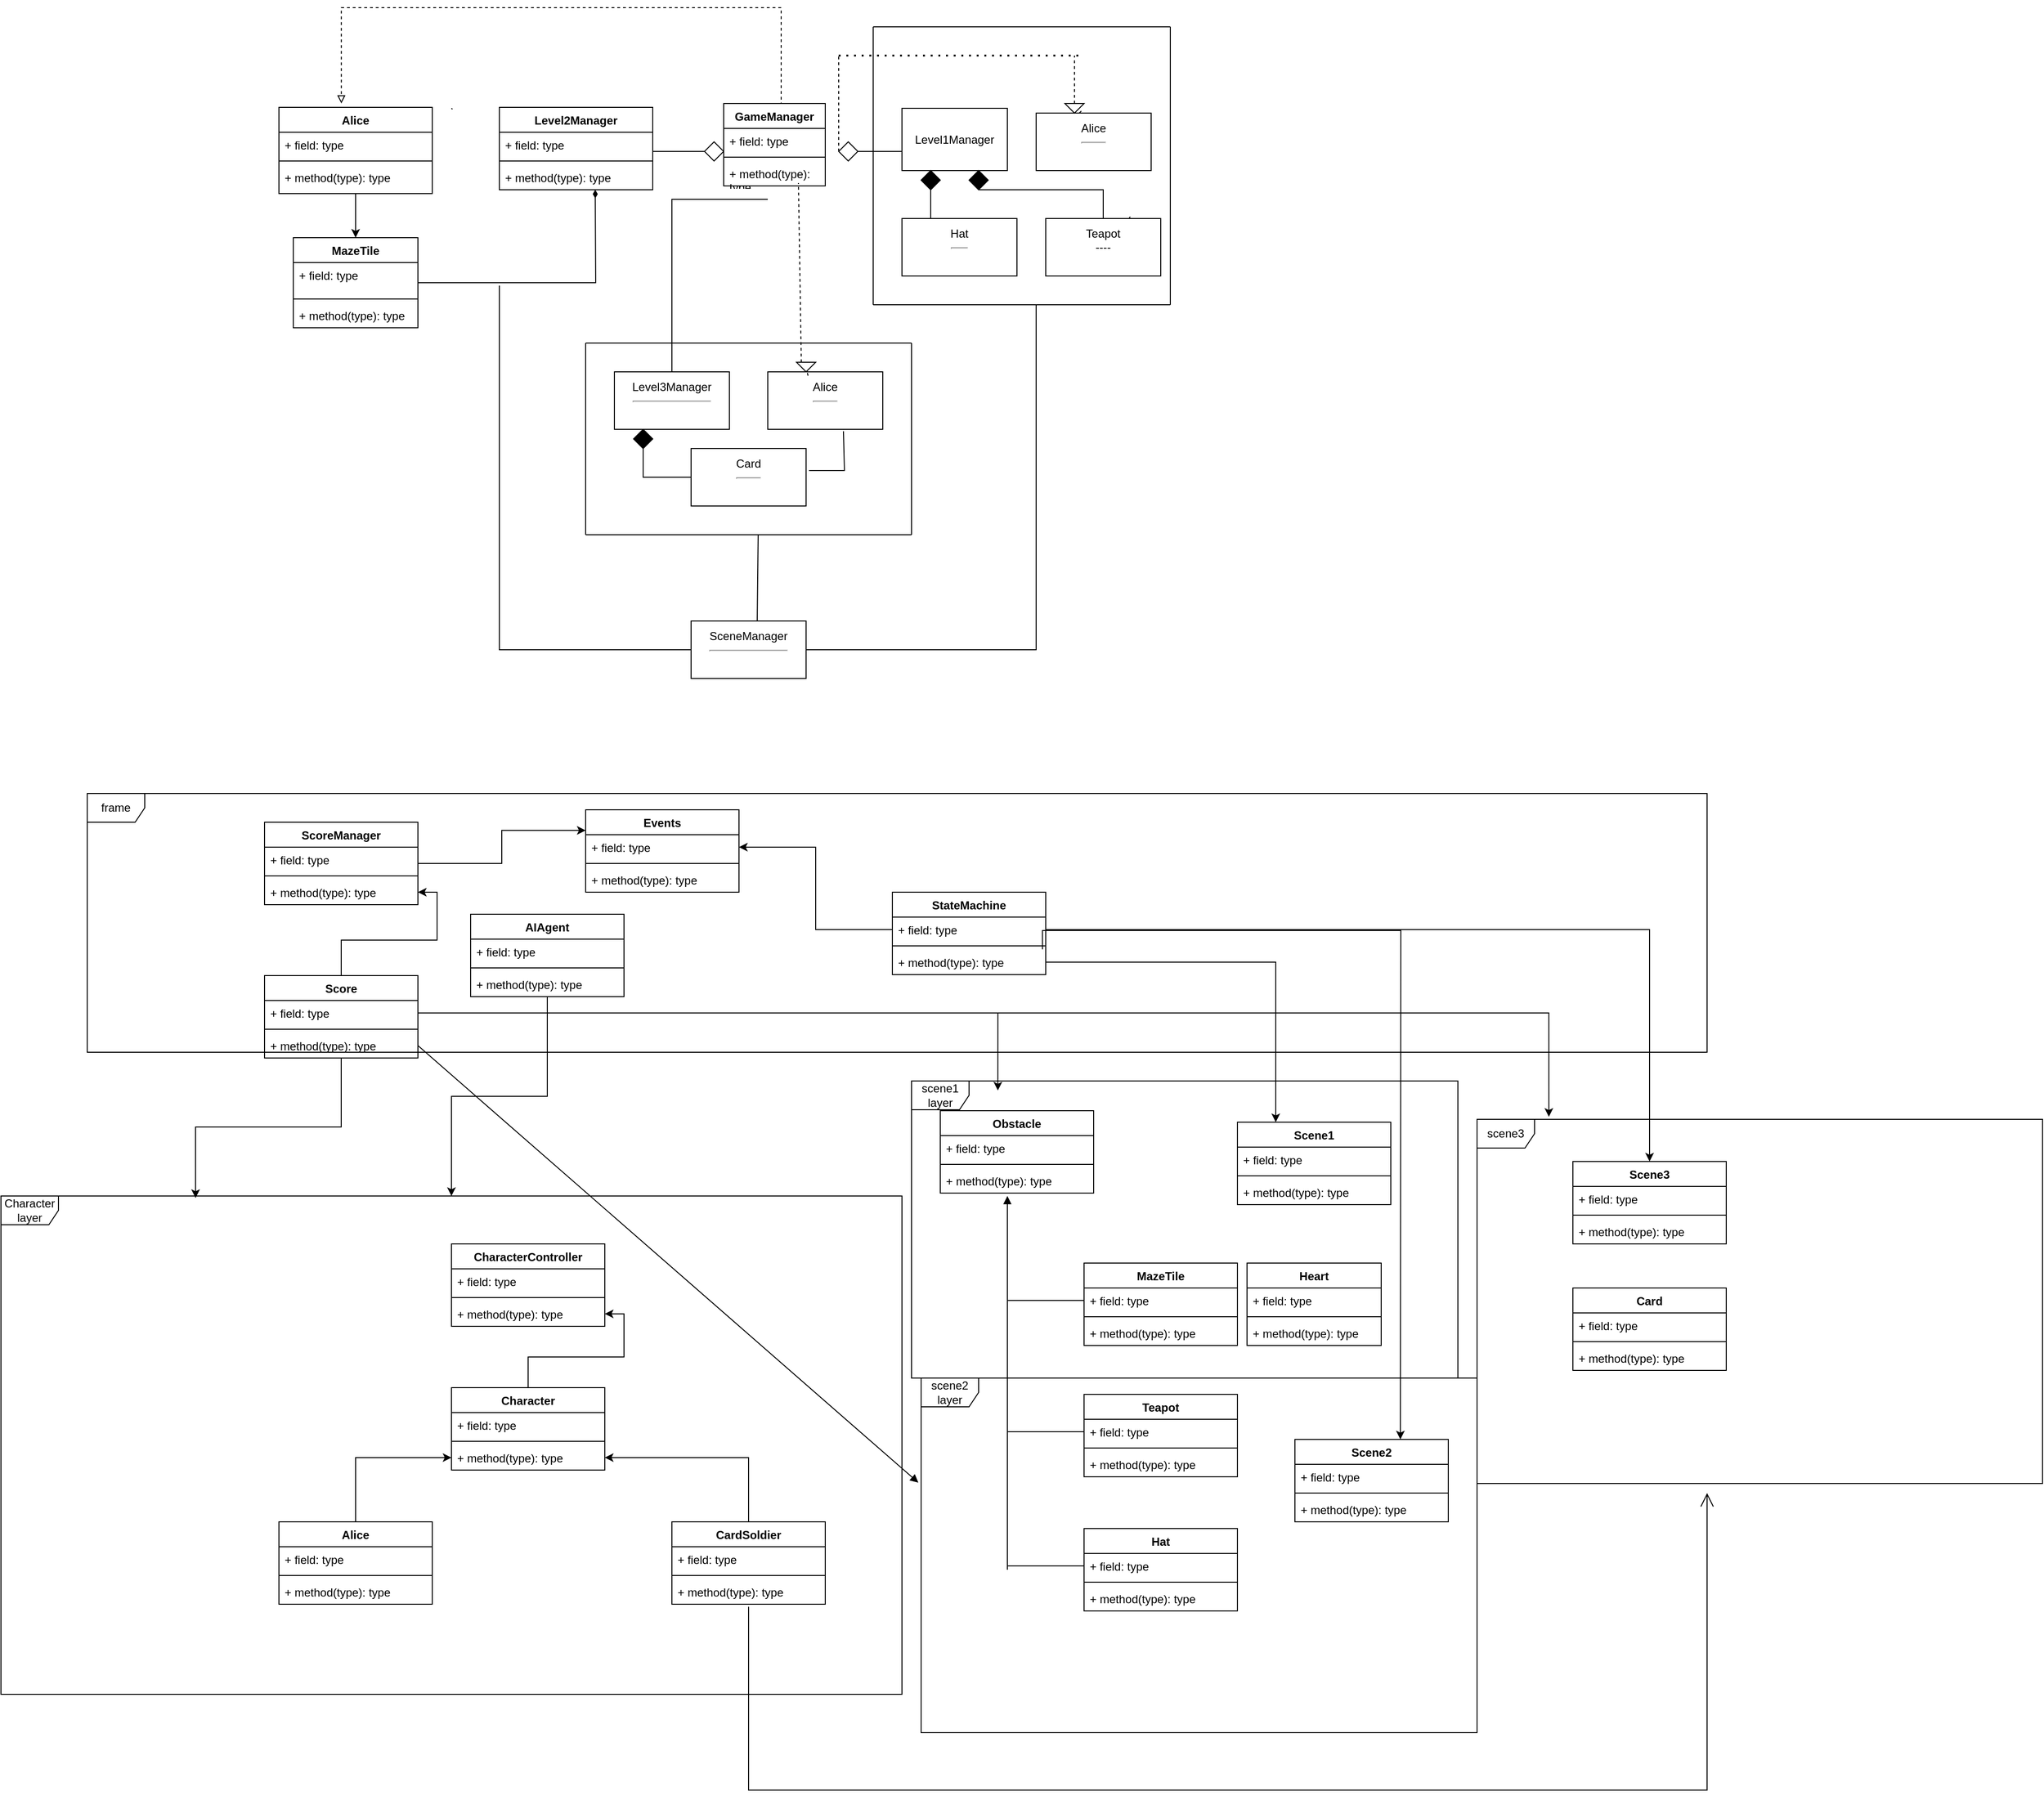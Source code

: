<mxfile version="26.0.5">
  <diagram name="Página-1" id="TUBt--l4nDgweSbHfdsF">
    <mxGraphModel dx="2370" dy="1415" grid="1" gridSize="10" guides="1" tooltips="1" connect="1" arrows="1" fold="1" page="1" pageScale="1" pageWidth="3300" pageHeight="4681" math="0" shadow="0">
      <root>
        <mxCell id="0" />
        <mxCell id="1" parent="0" />
        <mxCell id="MvHaPednAXIhkI3xi36g-7" value="&lt;div&gt;Level1Manager&lt;/div&gt;" style="rounded=0;whiteSpace=wrap;html=1;" parent="1" vertex="1">
          <mxGeometry x="1150" y="485" width="110" height="65" as="geometry" />
        </mxCell>
        <mxCell id="MvHaPednAXIhkI3xi36g-8" value="Alice&lt;div&gt;&lt;hr&gt;&lt;br&gt;&lt;/div&gt;" style="rounded=0;whiteSpace=wrap;html=1;" parent="1" vertex="1">
          <mxGeometry x="1290" y="490" width="120" height="60" as="geometry" />
        </mxCell>
        <mxCell id="MvHaPednAXIhkI3xi36g-9" value="Hat&lt;div&gt;&lt;hr&gt;&lt;br&gt;&lt;/div&gt;" style="rounded=0;whiteSpace=wrap;html=1;" parent="1" vertex="1">
          <mxGeometry x="1150" y="600" width="120" height="60" as="geometry" />
        </mxCell>
        <mxCell id="MvHaPednAXIhkI3xi36g-10" value="&lt;div&gt;Teapot&lt;/div&gt;&lt;div&gt;----&lt;/div&gt;&lt;div&gt;&lt;br&gt;&lt;/div&gt;" style="rounded=0;whiteSpace=wrap;html=1;" parent="1" vertex="1">
          <mxGeometry x="1300" y="600" width="120" height="60" as="geometry" />
        </mxCell>
        <mxCell id="MvHaPednAXIhkI3xi36g-11" value="Alice&lt;div&gt;&lt;hr&gt;&lt;br&gt;&lt;/div&gt;" style="rounded=0;whiteSpace=wrap;html=1;" parent="1" vertex="1">
          <mxGeometry x="1010" y="760" width="120" height="60" as="geometry" />
        </mxCell>
        <mxCell id="MvHaPednAXIhkI3xi36g-12" value="Level3Manager&lt;div&gt;&lt;hr&gt;&lt;br&gt;&lt;/div&gt;" style="rounded=0;whiteSpace=wrap;html=1;" parent="1" vertex="1">
          <mxGeometry x="850" y="760" width="120" height="60" as="geometry" />
        </mxCell>
        <mxCell id="MvHaPednAXIhkI3xi36g-13" value="Card&lt;div&gt;&lt;hr&gt;&lt;br&gt;&lt;/div&gt;" style="rounded=0;whiteSpace=wrap;html=1;" parent="1" vertex="1">
          <mxGeometry x="930" y="840" width="120" height="60" as="geometry" />
        </mxCell>
        <mxCell id="MvHaPednAXIhkI3xi36g-16" value="" style="endArrow=none;dashed=1;html=1;rounded=0;exitX=1;exitY=0.5;exitDx=0;exitDy=0;" parent="1" edge="1">
          <mxGeometry width="50" height="50" relative="1" as="geometry">
            <mxPoint x="1084" y="530" as="sourcePoint" />
            <mxPoint x="1084" y="430" as="targetPoint" />
          </mxGeometry>
        </mxCell>
        <mxCell id="MvHaPednAXIhkI3xi36g-18" value="" style="endArrow=none;dashed=1;html=1;dashPattern=1 3;strokeWidth=2;rounded=0;" parent="1" edge="1">
          <mxGeometry width="50" height="50" relative="1" as="geometry">
            <mxPoint x="1084" y="430" as="sourcePoint" />
            <mxPoint x="1340" y="430" as="targetPoint" />
            <Array as="points">
              <mxPoint x="1140" y="430" />
            </Array>
          </mxGeometry>
        </mxCell>
        <mxCell id="MvHaPednAXIhkI3xi36g-23" value="" style="endArrow=none;dashed=1;html=1;rounded=0;" parent="1" edge="1">
          <mxGeometry width="50" height="50" relative="1" as="geometry">
            <mxPoint x="1335" y="490" as="sourcePoint" />
            <mxPoint x="1337.5" y="487.5" as="targetPoint" />
          </mxGeometry>
        </mxCell>
        <mxCell id="MvHaPednAXIhkI3xi36g-26" value="" style="endArrow=none;dashed=1;html=1;rounded=0;exitX=0.342;exitY=-0.067;exitDx=0;exitDy=0;exitPerimeter=0;" parent="1" edge="1">
          <mxGeometry width="50" height="50" relative="1" as="geometry">
            <mxPoint x="681.04" y="485.98" as="sourcePoint" />
            <mxPoint x="680" y="485" as="targetPoint" />
          </mxGeometry>
        </mxCell>
        <mxCell id="MvHaPednAXIhkI3xi36g-28" value="" style="endArrow=none;dashed=1;html=1;rounded=0;" parent="1" edge="1">
          <mxGeometry width="50" height="50" relative="1" as="geometry">
            <mxPoint x="1330" y="480" as="sourcePoint" />
            <mxPoint x="1330" y="430" as="targetPoint" />
          </mxGeometry>
        </mxCell>
        <mxCell id="MvHaPednAXIhkI3xi36g-29" value="" style="triangle;whiteSpace=wrap;html=1;direction=south;" parent="1" vertex="1">
          <mxGeometry x="1320" y="480" width="20" height="10" as="geometry" />
        </mxCell>
        <mxCell id="MvHaPednAXIhkI3xi36g-30" value="" style="endArrow=none;dashed=1;html=1;rounded=0;exitX=0;exitY=0.75;exitDx=0;exitDy=0;entryX=0.65;entryY=1.05;entryDx=0;entryDy=0;entryPerimeter=0;" parent="1" source="MvHaPednAXIhkI3xi36g-32" edge="1">
          <mxGeometry width="50" height="50" relative="1" as="geometry">
            <mxPoint x="1054.33" y="750" as="sourcePoint" />
            <mxPoint x="1042" y="563" as="targetPoint" />
          </mxGeometry>
        </mxCell>
        <mxCell id="MvHaPednAXIhkI3xi36g-33" value="" style="endArrow=none;dashed=1;html=1;rounded=0;exitX=0.35;exitY=0.067;exitDx=0;exitDy=0;exitPerimeter=0;" parent="1" source="MvHaPednAXIhkI3xi36g-11" target="MvHaPednAXIhkI3xi36g-32" edge="1">
          <mxGeometry width="50" height="50" relative="1" as="geometry">
            <mxPoint x="1052" y="764" as="sourcePoint" />
            <mxPoint x="1050" y="570" as="targetPoint" />
          </mxGeometry>
        </mxCell>
        <mxCell id="MvHaPednAXIhkI3xi36g-32" value="" style="triangle;whiteSpace=wrap;html=1;direction=south;" parent="1" vertex="1">
          <mxGeometry x="1040" y="750" width="20" height="10" as="geometry" />
        </mxCell>
        <mxCell id="MvHaPednAXIhkI3xi36g-34" value="" style="rhombus;whiteSpace=wrap;html=1;" parent="1" vertex="1">
          <mxGeometry x="944" y="520" width="20" height="20" as="geometry" />
        </mxCell>
        <mxCell id="MvHaPednAXIhkI3xi36g-38" value="" style="rhombus;whiteSpace=wrap;html=1;" parent="1" vertex="1">
          <mxGeometry x="1084" y="520" width="20" height="20" as="geometry" />
        </mxCell>
        <mxCell id="MvHaPednAXIhkI3xi36g-40" value="" style="endArrow=none;html=1;rounded=0;" parent="1" edge="1">
          <mxGeometry width="50" height="50" relative="1" as="geometry">
            <mxPoint x="890" y="530" as="sourcePoint" />
            <mxPoint x="944" y="530" as="targetPoint" />
          </mxGeometry>
        </mxCell>
        <mxCell id="MvHaPednAXIhkI3xi36g-41" value="" style="endArrow=none;html=1;rounded=0;exitX=1;exitY=0.5;exitDx=0;exitDy=0;" parent="1" source="MvHaPednAXIhkI3xi36g-38" edge="1">
          <mxGeometry width="50" height="50" relative="1" as="geometry">
            <mxPoint x="1110" y="530" as="sourcePoint" />
            <mxPoint x="1150" y="530" as="targetPoint" />
          </mxGeometry>
        </mxCell>
        <mxCell id="MvHaPednAXIhkI3xi36g-43" value="" style="endArrow=none;html=1;rounded=0;entryX=0.5;entryY=1;entryDx=0;entryDy=0;exitX=0.5;exitY=0;exitDx=0;exitDy=0;" parent="1" source="MvHaPednAXIhkI3xi36g-12" edge="1">
          <mxGeometry width="50" height="50" relative="1" as="geometry">
            <mxPoint x="970" y="730" as="sourcePoint" />
            <mxPoint x="1010" y="580" as="targetPoint" />
            <Array as="points">
              <mxPoint x="910" y="580" />
            </Array>
          </mxGeometry>
        </mxCell>
        <mxCell id="MvHaPednAXIhkI3xi36g-54" value="" style="endArrow=none;html=1;rounded=0;" parent="1" edge="1">
          <mxGeometry width="50" height="50" relative="1" as="geometry">
            <mxPoint x="820" y="730" as="sourcePoint" />
            <mxPoint x="1160" y="730" as="targetPoint" />
            <Array as="points">
              <mxPoint x="950" y="730" />
            </Array>
          </mxGeometry>
        </mxCell>
        <mxCell id="MvHaPednAXIhkI3xi36g-55" value="" style="endArrow=none;html=1;rounded=0;" parent="1" edge="1">
          <mxGeometry width="50" height="50" relative="1" as="geometry">
            <mxPoint x="820" y="930" as="sourcePoint" />
            <mxPoint x="1160" y="930" as="targetPoint" />
            <Array as="points">
              <mxPoint x="950" y="930" />
            </Array>
          </mxGeometry>
        </mxCell>
        <mxCell id="MvHaPednAXIhkI3xi36g-56" value="" style="endArrow=none;html=1;rounded=0;" parent="1" edge="1">
          <mxGeometry width="50" height="50" relative="1" as="geometry">
            <mxPoint x="820" y="930" as="sourcePoint" />
            <mxPoint x="820" y="730" as="targetPoint" />
          </mxGeometry>
        </mxCell>
        <mxCell id="MvHaPednAXIhkI3xi36g-57" value="" style="endArrow=none;html=1;rounded=0;" parent="1" edge="1">
          <mxGeometry width="50" height="50" relative="1" as="geometry">
            <mxPoint x="1160" y="930" as="sourcePoint" />
            <mxPoint x="1160" y="730" as="targetPoint" />
          </mxGeometry>
        </mxCell>
        <mxCell id="MvHaPednAXIhkI3xi36g-58" value="" style="endArrow=none;html=1;rounded=0;" parent="1" edge="1">
          <mxGeometry width="50" height="50" relative="1" as="geometry">
            <mxPoint x="1120" y="690" as="sourcePoint" />
            <mxPoint x="1120" y="400" as="targetPoint" />
          </mxGeometry>
        </mxCell>
        <mxCell id="MvHaPednAXIhkI3xi36g-59" value="" style="endArrow=none;html=1;rounded=0;" parent="1" edge="1">
          <mxGeometry width="50" height="50" relative="1" as="geometry">
            <mxPoint x="1430" y="690" as="sourcePoint" />
            <mxPoint x="1430" y="400" as="targetPoint" />
          </mxGeometry>
        </mxCell>
        <mxCell id="MvHaPednAXIhkI3xi36g-60" value="" style="endArrow=none;html=1;rounded=0;" parent="1" edge="1">
          <mxGeometry width="50" height="50" relative="1" as="geometry">
            <mxPoint x="1430" y="400" as="sourcePoint" />
            <mxPoint x="1120" y="400" as="targetPoint" />
          </mxGeometry>
        </mxCell>
        <mxCell id="MvHaPednAXIhkI3xi36g-61" value="" style="endArrow=none;html=1;rounded=0;" parent="1" edge="1">
          <mxGeometry width="50" height="50" relative="1" as="geometry">
            <mxPoint x="1430" y="690" as="sourcePoint" />
            <mxPoint x="1120" y="690" as="targetPoint" />
          </mxGeometry>
        </mxCell>
        <mxCell id="MvHaPednAXIhkI3xi36g-62" value="SceneManager&lt;div&gt;&lt;hr&gt;&lt;br&gt;&lt;/div&gt;" style="rounded=0;whiteSpace=wrap;html=1;" parent="1" vertex="1">
          <mxGeometry x="930" y="1020" width="120" height="60" as="geometry" />
        </mxCell>
        <mxCell id="MvHaPednAXIhkI3xi36g-63" value="" style="endArrow=none;html=1;rounded=0;exitX=0.575;exitY=0;exitDx=0;exitDy=0;exitPerimeter=0;" parent="1" source="MvHaPednAXIhkI3xi36g-62" edge="1">
          <mxGeometry width="50" height="50" relative="1" as="geometry">
            <mxPoint x="980" y="980" as="sourcePoint" />
            <mxPoint x="1000" y="930" as="targetPoint" />
          </mxGeometry>
        </mxCell>
        <mxCell id="MvHaPednAXIhkI3xi36g-64" value="" style="endArrow=none;html=1;rounded=0;exitX=0;exitY=0.5;exitDx=0;exitDy=0;" parent="1" source="MvHaPednAXIhkI3xi36g-62" edge="1">
          <mxGeometry width="50" height="50" relative="1" as="geometry">
            <mxPoint x="980" y="980" as="sourcePoint" />
            <mxPoint x="730" y="670" as="targetPoint" />
            <Array as="points">
              <mxPoint x="730" y="1050" />
            </Array>
          </mxGeometry>
        </mxCell>
        <mxCell id="MvHaPednAXIhkI3xi36g-65" value="" style="endArrow=none;html=1;rounded=0;exitX=1;exitY=0.5;exitDx=0;exitDy=0;" parent="1" source="MvHaPednAXIhkI3xi36g-62" edge="1">
          <mxGeometry width="50" height="50" relative="1" as="geometry">
            <mxPoint x="990" y="950" as="sourcePoint" />
            <mxPoint x="1290" y="690" as="targetPoint" />
            <Array as="points">
              <mxPoint x="1290" y="1050" />
            </Array>
          </mxGeometry>
        </mxCell>
        <mxCell id="MvHaPednAXIhkI3xi36g-66" value="" style="rhombus;whiteSpace=wrap;html=1;fillColor=#000000;" parent="1" vertex="1">
          <mxGeometry x="1170" y="550" width="20" height="20" as="geometry" />
        </mxCell>
        <mxCell id="MvHaPednAXIhkI3xi36g-67" value="" style="rhombus;whiteSpace=wrap;html=1;fillColor=#000000;" parent="1" vertex="1">
          <mxGeometry x="1220" y="550" width="20" height="20" as="geometry" />
        </mxCell>
        <mxCell id="MvHaPednAXIhkI3xi36g-68" value="" style="endArrow=none;html=1;rounded=0;entryX=0.5;entryY=1;entryDx=0;entryDy=0;exitX=0.25;exitY=0;exitDx=0;exitDy=0;" parent="1" source="MvHaPednAXIhkI3xi36g-9" target="MvHaPednAXIhkI3xi36g-66" edge="1">
          <mxGeometry width="50" height="50" relative="1" as="geometry">
            <mxPoint x="1180" y="590" as="sourcePoint" />
            <mxPoint x="1030" y="590" as="targetPoint" />
          </mxGeometry>
        </mxCell>
        <mxCell id="MvHaPednAXIhkI3xi36g-69" value="" style="endArrow=none;html=1;rounded=0;entryX=0.5;entryY=1;entryDx=0;entryDy=0;exitX=0.5;exitY=0;exitDx=0;exitDy=0;" parent="1" source="MvHaPednAXIhkI3xi36g-10" target="MvHaPednAXIhkI3xi36g-67" edge="1">
          <mxGeometry width="50" height="50" relative="1" as="geometry">
            <mxPoint x="980" y="770" as="sourcePoint" />
            <mxPoint x="1030" y="720" as="targetPoint" />
            <Array as="points">
              <mxPoint x="1360" y="570" />
            </Array>
          </mxGeometry>
        </mxCell>
        <mxCell id="MvHaPednAXIhkI3xi36g-72" value="" style="endArrow=none;html=1;rounded=0;" parent="1" edge="1">
          <mxGeometry width="50" height="50" relative="1" as="geometry">
            <mxPoint x="1387" y="600" as="sourcePoint" />
            <mxPoint x="1388.125" y="598.125" as="targetPoint" />
          </mxGeometry>
        </mxCell>
        <mxCell id="MvHaPednAXIhkI3xi36g-75" value="" style="rhombus;whiteSpace=wrap;html=1;fillColor=#000000;" parent="1" vertex="1">
          <mxGeometry x="870" y="820" width="20" height="20" as="geometry" />
        </mxCell>
        <mxCell id="MvHaPednAXIhkI3xi36g-76" value="" style="endArrow=none;html=1;rounded=0;exitX=0.5;exitY=1;exitDx=0;exitDy=0;entryX=0;entryY=0.5;entryDx=0;entryDy=0;" parent="1" source="MvHaPednAXIhkI3xi36g-75" target="MvHaPednAXIhkI3xi36g-13" edge="1">
          <mxGeometry width="50" height="50" relative="1" as="geometry">
            <mxPoint x="980" y="810" as="sourcePoint" />
            <mxPoint x="1030" y="760" as="targetPoint" />
            <Array as="points">
              <mxPoint x="880" y="870" />
            </Array>
          </mxGeometry>
        </mxCell>
        <mxCell id="MvHaPednAXIhkI3xi36g-77" value="" style="endArrow=none;html=1;rounded=0;entryX=0.658;entryY=1.033;entryDx=0;entryDy=0;entryPerimeter=0;exitX=1.025;exitY=0.383;exitDx=0;exitDy=0;exitPerimeter=0;" parent="1" source="MvHaPednAXIhkI3xi36g-13" target="MvHaPednAXIhkI3xi36g-11" edge="1">
          <mxGeometry width="50" height="50" relative="1" as="geometry">
            <mxPoint x="1089" y="860" as="sourcePoint" />
            <mxPoint x="1030" y="760" as="targetPoint" />
            <Array as="points">
              <mxPoint x="1090" y="863" />
            </Array>
          </mxGeometry>
        </mxCell>
        <mxCell id="0B_BjKPZ02WRlIFMUpzC-10" style="edgeStyle=orthogonalEdgeStyle;rounded=0;orthogonalLoop=1;jettySize=auto;html=1;" parent="1" source="0B_BjKPZ02WRlIFMUpzC-1" target="0B_BjKPZ02WRlIFMUpzC-5" edge="1">
          <mxGeometry relative="1" as="geometry" />
        </mxCell>
        <mxCell id="0B_BjKPZ02WRlIFMUpzC-1" value="Alice" style="swimlane;fontStyle=1;align=center;verticalAlign=top;childLayout=stackLayout;horizontal=1;startSize=26;horizontalStack=0;resizeParent=1;resizeParentMax=0;resizeLast=0;collapsible=1;marginBottom=0;whiteSpace=wrap;html=1;" parent="1" vertex="1">
          <mxGeometry x="500" y="484" width="160" height="90" as="geometry" />
        </mxCell>
        <mxCell id="0B_BjKPZ02WRlIFMUpzC-2" value="+ field: type" style="text;strokeColor=none;fillColor=none;align=left;verticalAlign=top;spacingLeft=4;spacingRight=4;overflow=hidden;rotatable=0;points=[[0,0.5],[1,0.5]];portConstraint=eastwest;whiteSpace=wrap;html=1;" parent="0B_BjKPZ02WRlIFMUpzC-1" vertex="1">
          <mxGeometry y="26" width="160" height="26" as="geometry" />
        </mxCell>
        <mxCell id="0B_BjKPZ02WRlIFMUpzC-3" value="" style="line;strokeWidth=1;fillColor=none;align=left;verticalAlign=middle;spacingTop=-1;spacingLeft=3;spacingRight=3;rotatable=0;labelPosition=right;points=[];portConstraint=eastwest;strokeColor=inherit;" parent="0B_BjKPZ02WRlIFMUpzC-1" vertex="1">
          <mxGeometry y="52" width="160" height="8" as="geometry" />
        </mxCell>
        <mxCell id="0B_BjKPZ02WRlIFMUpzC-4" value="+ method(type): type" style="text;strokeColor=none;fillColor=none;align=left;verticalAlign=top;spacingLeft=4;spacingRight=4;overflow=hidden;rotatable=0;points=[[0,0.5],[1,0.5]];portConstraint=eastwest;whiteSpace=wrap;html=1;" parent="0B_BjKPZ02WRlIFMUpzC-1" vertex="1">
          <mxGeometry y="60" width="160" height="30" as="geometry" />
        </mxCell>
        <mxCell id="0B_BjKPZ02WRlIFMUpzC-23" style="edgeStyle=orthogonalEdgeStyle;rounded=0;orthogonalLoop=1;jettySize=auto;html=1;endArrow=diamondThin;endFill=1;" parent="1" source="0B_BjKPZ02WRlIFMUpzC-5" edge="1">
          <mxGeometry relative="1" as="geometry">
            <mxPoint x="830" y="570" as="targetPoint" />
          </mxGeometry>
        </mxCell>
        <mxCell id="0B_BjKPZ02WRlIFMUpzC-5" value="MazeTile" style="swimlane;fontStyle=1;align=center;verticalAlign=top;childLayout=stackLayout;horizontal=1;startSize=26;horizontalStack=0;resizeParent=1;resizeParentMax=0;resizeLast=0;collapsible=1;marginBottom=0;whiteSpace=wrap;html=1;" parent="1" vertex="1">
          <mxGeometry x="515" y="620" width="130" height="94" as="geometry" />
        </mxCell>
        <mxCell id="0B_BjKPZ02WRlIFMUpzC-6" value="+ field: type" style="text;strokeColor=none;fillColor=none;align=left;verticalAlign=top;spacingLeft=4;spacingRight=4;overflow=hidden;rotatable=0;points=[[0,0.5],[1,0.5]];portConstraint=eastwest;whiteSpace=wrap;html=1;" parent="0B_BjKPZ02WRlIFMUpzC-5" vertex="1">
          <mxGeometry y="26" width="130" height="34" as="geometry" />
        </mxCell>
        <mxCell id="0B_BjKPZ02WRlIFMUpzC-7" value="" style="line;strokeWidth=1;fillColor=none;align=left;verticalAlign=middle;spacingTop=-1;spacingLeft=3;spacingRight=3;rotatable=0;labelPosition=right;points=[];portConstraint=eastwest;strokeColor=inherit;" parent="0B_BjKPZ02WRlIFMUpzC-5" vertex="1">
          <mxGeometry y="60" width="130" height="8" as="geometry" />
        </mxCell>
        <mxCell id="0B_BjKPZ02WRlIFMUpzC-8" value="+ method(type): type" style="text;strokeColor=none;fillColor=none;align=left;verticalAlign=top;spacingLeft=4;spacingRight=4;overflow=hidden;rotatable=0;points=[[0,0.5],[1,0.5]];portConstraint=eastwest;whiteSpace=wrap;html=1;" parent="0B_BjKPZ02WRlIFMUpzC-5" vertex="1">
          <mxGeometry y="68" width="130" height="26" as="geometry" />
        </mxCell>
        <mxCell id="0B_BjKPZ02WRlIFMUpzC-15" value="Level2Manager" style="swimlane;fontStyle=1;align=center;verticalAlign=top;childLayout=stackLayout;horizontal=1;startSize=26;horizontalStack=0;resizeParent=1;resizeParentMax=0;resizeLast=0;collapsible=1;marginBottom=0;whiteSpace=wrap;html=1;" parent="1" vertex="1">
          <mxGeometry x="730" y="484" width="160" height="86" as="geometry" />
        </mxCell>
        <mxCell id="0B_BjKPZ02WRlIFMUpzC-16" value="+ field: type" style="text;strokeColor=none;fillColor=none;align=left;verticalAlign=top;spacingLeft=4;spacingRight=4;overflow=hidden;rotatable=0;points=[[0,0.5],[1,0.5]];portConstraint=eastwest;whiteSpace=wrap;html=1;" parent="0B_BjKPZ02WRlIFMUpzC-15" vertex="1">
          <mxGeometry y="26" width="160" height="26" as="geometry" />
        </mxCell>
        <mxCell id="0B_BjKPZ02WRlIFMUpzC-17" value="" style="line;strokeWidth=1;fillColor=none;align=left;verticalAlign=middle;spacingTop=-1;spacingLeft=3;spacingRight=3;rotatable=0;labelPosition=right;points=[];portConstraint=eastwest;strokeColor=inherit;" parent="0B_BjKPZ02WRlIFMUpzC-15" vertex="1">
          <mxGeometry y="52" width="160" height="8" as="geometry" />
        </mxCell>
        <mxCell id="0B_BjKPZ02WRlIFMUpzC-18" value="+ method(type): type" style="text;strokeColor=none;fillColor=none;align=left;verticalAlign=top;spacingLeft=4;spacingRight=4;overflow=hidden;rotatable=0;points=[[0,0.5],[1,0.5]];portConstraint=eastwest;whiteSpace=wrap;html=1;" parent="0B_BjKPZ02WRlIFMUpzC-15" vertex="1">
          <mxGeometry y="60" width="160" height="26" as="geometry" />
        </mxCell>
        <mxCell id="0B_BjKPZ02WRlIFMUpzC-21" style="edgeStyle=orthogonalEdgeStyle;rounded=0;orthogonalLoop=1;jettySize=auto;html=1;entryX=0.407;entryY=-0.045;entryDx=0;entryDy=0;entryPerimeter=0;dashed=1;endArrow=block;endFill=0;" parent="1" target="0B_BjKPZ02WRlIFMUpzC-1" edge="1">
          <mxGeometry relative="1" as="geometry">
            <mxPoint x="1024" y="500" as="sourcePoint" />
            <Array as="points">
              <mxPoint x="1024" y="380" />
              <mxPoint x="565" y="380" />
            </Array>
          </mxGeometry>
        </mxCell>
        <mxCell id="0B_BjKPZ02WRlIFMUpzC-24" value="GameManager" style="swimlane;fontStyle=1;align=center;verticalAlign=top;childLayout=stackLayout;horizontal=1;startSize=26;horizontalStack=0;resizeParent=1;resizeParentMax=0;resizeLast=0;collapsible=1;marginBottom=0;whiteSpace=wrap;html=1;" parent="1" vertex="1">
          <mxGeometry x="964" y="480" width="106" height="86" as="geometry" />
        </mxCell>
        <mxCell id="0B_BjKPZ02WRlIFMUpzC-25" value="+ field: type" style="text;strokeColor=none;fillColor=none;align=left;verticalAlign=top;spacingLeft=4;spacingRight=4;overflow=hidden;rotatable=0;points=[[0,0.5],[1,0.5]];portConstraint=eastwest;whiteSpace=wrap;html=1;" parent="0B_BjKPZ02WRlIFMUpzC-24" vertex="1">
          <mxGeometry y="26" width="106" height="26" as="geometry" />
        </mxCell>
        <mxCell id="0B_BjKPZ02WRlIFMUpzC-26" value="" style="line;strokeWidth=1;fillColor=none;align=left;verticalAlign=middle;spacingTop=-1;spacingLeft=3;spacingRight=3;rotatable=0;labelPosition=right;points=[];portConstraint=eastwest;strokeColor=inherit;" parent="0B_BjKPZ02WRlIFMUpzC-24" vertex="1">
          <mxGeometry y="52" width="106" height="8" as="geometry" />
        </mxCell>
        <mxCell id="0B_BjKPZ02WRlIFMUpzC-27" value="+ method(type): type" style="text;strokeColor=none;fillColor=none;align=left;verticalAlign=top;spacingLeft=4;spacingRight=4;overflow=hidden;rotatable=0;points=[[0,0.5],[1,0.5]];portConstraint=eastwest;whiteSpace=wrap;html=1;" parent="0B_BjKPZ02WRlIFMUpzC-24" vertex="1">
          <mxGeometry y="60" width="106" height="26" as="geometry" />
        </mxCell>
        <mxCell id="0B_BjKPZ02WRlIFMUpzC-28" value="Character layer" style="shape=umlFrame;whiteSpace=wrap;html=1;pointerEvents=0;" parent="1" vertex="1">
          <mxGeometry x="210" y="1620" width="940" height="520" as="geometry" />
        </mxCell>
        <mxCell id="0B_BjKPZ02WRlIFMUpzC-29" value="CharacterController" style="swimlane;fontStyle=1;align=center;verticalAlign=top;childLayout=stackLayout;horizontal=1;startSize=26;horizontalStack=0;resizeParent=1;resizeParentMax=0;resizeLast=0;collapsible=1;marginBottom=0;whiteSpace=wrap;html=1;" parent="1" vertex="1">
          <mxGeometry x="680" y="1670" width="160" height="86" as="geometry" />
        </mxCell>
        <mxCell id="0B_BjKPZ02WRlIFMUpzC-30" value="+ field: type" style="text;strokeColor=none;fillColor=none;align=left;verticalAlign=top;spacingLeft=4;spacingRight=4;overflow=hidden;rotatable=0;points=[[0,0.5],[1,0.5]];portConstraint=eastwest;whiteSpace=wrap;html=1;" parent="0B_BjKPZ02WRlIFMUpzC-29" vertex="1">
          <mxGeometry y="26" width="160" height="26" as="geometry" />
        </mxCell>
        <mxCell id="0B_BjKPZ02WRlIFMUpzC-31" value="" style="line;strokeWidth=1;fillColor=none;align=left;verticalAlign=middle;spacingTop=-1;spacingLeft=3;spacingRight=3;rotatable=0;labelPosition=right;points=[];portConstraint=eastwest;strokeColor=inherit;" parent="0B_BjKPZ02WRlIFMUpzC-29" vertex="1">
          <mxGeometry y="52" width="160" height="8" as="geometry" />
        </mxCell>
        <mxCell id="0B_BjKPZ02WRlIFMUpzC-32" value="+ method(type): type" style="text;strokeColor=none;fillColor=none;align=left;verticalAlign=top;spacingLeft=4;spacingRight=4;overflow=hidden;rotatable=0;points=[[0,0.5],[1,0.5]];portConstraint=eastwest;whiteSpace=wrap;html=1;" parent="0B_BjKPZ02WRlIFMUpzC-29" vertex="1">
          <mxGeometry y="60" width="160" height="26" as="geometry" />
        </mxCell>
        <mxCell id="0B_BjKPZ02WRlIFMUpzC-39" style="edgeStyle=orthogonalEdgeStyle;rounded=0;orthogonalLoop=1;jettySize=auto;html=1;" parent="1" source="0B_BjKPZ02WRlIFMUpzC-33" target="0B_BjKPZ02WRlIFMUpzC-32" edge="1">
          <mxGeometry relative="1" as="geometry" />
        </mxCell>
        <mxCell id="0B_BjKPZ02WRlIFMUpzC-33" value="Character" style="swimlane;fontStyle=1;align=center;verticalAlign=top;childLayout=stackLayout;horizontal=1;startSize=26;horizontalStack=0;resizeParent=1;resizeParentMax=0;resizeLast=0;collapsible=1;marginBottom=0;whiteSpace=wrap;html=1;" parent="1" vertex="1">
          <mxGeometry x="680" y="1820" width="160" height="86" as="geometry" />
        </mxCell>
        <mxCell id="0B_BjKPZ02WRlIFMUpzC-34" value="+ field: type" style="text;strokeColor=none;fillColor=none;align=left;verticalAlign=top;spacingLeft=4;spacingRight=4;overflow=hidden;rotatable=0;points=[[0,0.5],[1,0.5]];portConstraint=eastwest;whiteSpace=wrap;html=1;" parent="0B_BjKPZ02WRlIFMUpzC-33" vertex="1">
          <mxGeometry y="26" width="160" height="26" as="geometry" />
        </mxCell>
        <mxCell id="0B_BjKPZ02WRlIFMUpzC-35" value="" style="line;strokeWidth=1;fillColor=none;align=left;verticalAlign=middle;spacingTop=-1;spacingLeft=3;spacingRight=3;rotatable=0;labelPosition=right;points=[];portConstraint=eastwest;strokeColor=inherit;" parent="0B_BjKPZ02WRlIFMUpzC-33" vertex="1">
          <mxGeometry y="52" width="160" height="8" as="geometry" />
        </mxCell>
        <mxCell id="0B_BjKPZ02WRlIFMUpzC-36" value="+ method(type): type" style="text;strokeColor=none;fillColor=none;align=left;verticalAlign=top;spacingLeft=4;spacingRight=4;overflow=hidden;rotatable=0;points=[[0,0.5],[1,0.5]];portConstraint=eastwest;whiteSpace=wrap;html=1;" parent="0B_BjKPZ02WRlIFMUpzC-33" vertex="1">
          <mxGeometry y="60" width="160" height="26" as="geometry" />
        </mxCell>
        <mxCell id="0B_BjKPZ02WRlIFMUpzC-48" style="edgeStyle=orthogonalEdgeStyle;rounded=0;orthogonalLoop=1;jettySize=auto;html=1;" parent="1" source="0B_BjKPZ02WRlIFMUpzC-40" target="0B_BjKPZ02WRlIFMUpzC-36" edge="1">
          <mxGeometry relative="1" as="geometry" />
        </mxCell>
        <mxCell id="0B_BjKPZ02WRlIFMUpzC-40" value="Alice" style="swimlane;fontStyle=1;align=center;verticalAlign=top;childLayout=stackLayout;horizontal=1;startSize=26;horizontalStack=0;resizeParent=1;resizeParentMax=0;resizeLast=0;collapsible=1;marginBottom=0;whiteSpace=wrap;html=1;" parent="1" vertex="1">
          <mxGeometry x="500" y="1960" width="160" height="86" as="geometry" />
        </mxCell>
        <mxCell id="0B_BjKPZ02WRlIFMUpzC-41" value="+ field: type" style="text;strokeColor=none;fillColor=none;align=left;verticalAlign=top;spacingLeft=4;spacingRight=4;overflow=hidden;rotatable=0;points=[[0,0.5],[1,0.5]];portConstraint=eastwest;whiteSpace=wrap;html=1;" parent="0B_BjKPZ02WRlIFMUpzC-40" vertex="1">
          <mxGeometry y="26" width="160" height="26" as="geometry" />
        </mxCell>
        <mxCell id="0B_BjKPZ02WRlIFMUpzC-42" value="" style="line;strokeWidth=1;fillColor=none;align=left;verticalAlign=middle;spacingTop=-1;spacingLeft=3;spacingRight=3;rotatable=0;labelPosition=right;points=[];portConstraint=eastwest;strokeColor=inherit;" parent="0B_BjKPZ02WRlIFMUpzC-40" vertex="1">
          <mxGeometry y="52" width="160" height="8" as="geometry" />
        </mxCell>
        <mxCell id="0B_BjKPZ02WRlIFMUpzC-43" value="+ method(type): type" style="text;strokeColor=none;fillColor=none;align=left;verticalAlign=top;spacingLeft=4;spacingRight=4;overflow=hidden;rotatable=0;points=[[0,0.5],[1,0.5]];portConstraint=eastwest;whiteSpace=wrap;html=1;" parent="0B_BjKPZ02WRlIFMUpzC-40" vertex="1">
          <mxGeometry y="60" width="160" height="26" as="geometry" />
        </mxCell>
        <mxCell id="0B_BjKPZ02WRlIFMUpzC-49" style="edgeStyle=orthogonalEdgeStyle;rounded=0;orthogonalLoop=1;jettySize=auto;html=1;entryX=1;entryY=0.5;entryDx=0;entryDy=0;" parent="1" source="0B_BjKPZ02WRlIFMUpzC-44" target="0B_BjKPZ02WRlIFMUpzC-36" edge="1">
          <mxGeometry relative="1" as="geometry" />
        </mxCell>
        <mxCell id="0B_BjKPZ02WRlIFMUpzC-44" value="CardSoldier" style="swimlane;fontStyle=1;align=center;verticalAlign=top;childLayout=stackLayout;horizontal=1;startSize=26;horizontalStack=0;resizeParent=1;resizeParentMax=0;resizeLast=0;collapsible=1;marginBottom=0;whiteSpace=wrap;html=1;" parent="1" vertex="1">
          <mxGeometry x="910" y="1960" width="160" height="86" as="geometry" />
        </mxCell>
        <mxCell id="0B_BjKPZ02WRlIFMUpzC-45" value="+ field: type" style="text;strokeColor=none;fillColor=none;align=left;verticalAlign=top;spacingLeft=4;spacingRight=4;overflow=hidden;rotatable=0;points=[[0,0.5],[1,0.5]];portConstraint=eastwest;whiteSpace=wrap;html=1;" parent="0B_BjKPZ02WRlIFMUpzC-44" vertex="1">
          <mxGeometry y="26" width="160" height="26" as="geometry" />
        </mxCell>
        <mxCell id="0B_BjKPZ02WRlIFMUpzC-46" value="" style="line;strokeWidth=1;fillColor=none;align=left;verticalAlign=middle;spacingTop=-1;spacingLeft=3;spacingRight=3;rotatable=0;labelPosition=right;points=[];portConstraint=eastwest;strokeColor=inherit;" parent="0B_BjKPZ02WRlIFMUpzC-44" vertex="1">
          <mxGeometry y="52" width="160" height="8" as="geometry" />
        </mxCell>
        <mxCell id="0B_BjKPZ02WRlIFMUpzC-47" value="+ method(type): type" style="text;strokeColor=none;fillColor=none;align=left;verticalAlign=top;spacingLeft=4;spacingRight=4;overflow=hidden;rotatable=0;points=[[0,0.5],[1,0.5]];portConstraint=eastwest;whiteSpace=wrap;html=1;" parent="0B_BjKPZ02WRlIFMUpzC-44" vertex="1">
          <mxGeometry y="60" width="160" height="26" as="geometry" />
        </mxCell>
        <mxCell id="0B_BjKPZ02WRlIFMUpzC-61" style="edgeStyle=orthogonalEdgeStyle;rounded=0;orthogonalLoop=1;jettySize=auto;html=1;" parent="1" source="0B_BjKPZ02WRlIFMUpzC-57" target="0B_BjKPZ02WRlIFMUpzC-28" edge="1">
          <mxGeometry relative="1" as="geometry" />
        </mxCell>
        <mxCell id="0B_BjKPZ02WRlIFMUpzC-57" value="AIAgent" style="swimlane;fontStyle=1;align=center;verticalAlign=top;childLayout=stackLayout;horizontal=1;startSize=26;horizontalStack=0;resizeParent=1;resizeParentMax=0;resizeLast=0;collapsible=1;marginBottom=0;whiteSpace=wrap;html=1;" parent="1" vertex="1">
          <mxGeometry x="700" y="1326" width="160" height="86" as="geometry" />
        </mxCell>
        <mxCell id="0B_BjKPZ02WRlIFMUpzC-58" value="+ field: type" style="text;strokeColor=none;fillColor=none;align=left;verticalAlign=top;spacingLeft=4;spacingRight=4;overflow=hidden;rotatable=0;points=[[0,0.5],[1,0.5]];portConstraint=eastwest;whiteSpace=wrap;html=1;" parent="0B_BjKPZ02WRlIFMUpzC-57" vertex="1">
          <mxGeometry y="26" width="160" height="26" as="geometry" />
        </mxCell>
        <mxCell id="0B_BjKPZ02WRlIFMUpzC-59" value="" style="line;strokeWidth=1;fillColor=none;align=left;verticalAlign=middle;spacingTop=-1;spacingLeft=3;spacingRight=3;rotatable=0;labelPosition=right;points=[];portConstraint=eastwest;strokeColor=inherit;" parent="0B_BjKPZ02WRlIFMUpzC-57" vertex="1">
          <mxGeometry y="52" width="160" height="8" as="geometry" />
        </mxCell>
        <mxCell id="0B_BjKPZ02WRlIFMUpzC-60" value="+ method(type): type" style="text;strokeColor=none;fillColor=none;align=left;verticalAlign=top;spacingLeft=4;spacingRight=4;overflow=hidden;rotatable=0;points=[[0,0.5],[1,0.5]];portConstraint=eastwest;whiteSpace=wrap;html=1;" parent="0B_BjKPZ02WRlIFMUpzC-57" vertex="1">
          <mxGeometry y="60" width="160" height="26" as="geometry" />
        </mxCell>
        <mxCell id="0B_BjKPZ02WRlIFMUpzC-62" value="Events" style="swimlane;fontStyle=1;align=center;verticalAlign=top;childLayout=stackLayout;horizontal=1;startSize=26;horizontalStack=0;resizeParent=1;resizeParentMax=0;resizeLast=0;collapsible=1;marginBottom=0;whiteSpace=wrap;html=1;" parent="1" vertex="1">
          <mxGeometry x="820" y="1217" width="160" height="86" as="geometry" />
        </mxCell>
        <mxCell id="0B_BjKPZ02WRlIFMUpzC-63" value="+ field: type" style="text;strokeColor=none;fillColor=none;align=left;verticalAlign=top;spacingLeft=4;spacingRight=4;overflow=hidden;rotatable=0;points=[[0,0.5],[1,0.5]];portConstraint=eastwest;whiteSpace=wrap;html=1;" parent="0B_BjKPZ02WRlIFMUpzC-62" vertex="1">
          <mxGeometry y="26" width="160" height="26" as="geometry" />
        </mxCell>
        <mxCell id="0B_BjKPZ02WRlIFMUpzC-64" value="" style="line;strokeWidth=1;fillColor=none;align=left;verticalAlign=middle;spacingTop=-1;spacingLeft=3;spacingRight=3;rotatable=0;labelPosition=right;points=[];portConstraint=eastwest;strokeColor=inherit;" parent="0B_BjKPZ02WRlIFMUpzC-62" vertex="1">
          <mxGeometry y="52" width="160" height="8" as="geometry" />
        </mxCell>
        <mxCell id="0B_BjKPZ02WRlIFMUpzC-65" value="+ method(type): type" style="text;strokeColor=none;fillColor=none;align=left;verticalAlign=top;spacingLeft=4;spacingRight=4;overflow=hidden;rotatable=0;points=[[0,0.5],[1,0.5]];portConstraint=eastwest;whiteSpace=wrap;html=1;" parent="0B_BjKPZ02WRlIFMUpzC-62" vertex="1">
          <mxGeometry y="60" width="160" height="26" as="geometry" />
        </mxCell>
        <mxCell id="0B_BjKPZ02WRlIFMUpzC-70" value="MazeTile" style="swimlane;fontStyle=1;align=center;verticalAlign=top;childLayout=stackLayout;horizontal=1;startSize=26;horizontalStack=0;resizeParent=1;resizeParentMax=0;resizeLast=0;collapsible=1;marginBottom=0;whiteSpace=wrap;html=1;" parent="1" vertex="1">
          <mxGeometry x="1340" y="1690" width="160" height="86" as="geometry" />
        </mxCell>
        <mxCell id="0B_BjKPZ02WRlIFMUpzC-83" style="edgeStyle=orthogonalEdgeStyle;rounded=0;orthogonalLoop=1;jettySize=auto;html=1;endArrow=none;endFill=0;" parent="0B_BjKPZ02WRlIFMUpzC-70" source="0B_BjKPZ02WRlIFMUpzC-71" edge="1">
          <mxGeometry relative="1" as="geometry">
            <mxPoint x="-80" y="39" as="targetPoint" />
          </mxGeometry>
        </mxCell>
        <mxCell id="0B_BjKPZ02WRlIFMUpzC-71" value="+ field: type" style="text;strokeColor=none;fillColor=none;align=left;verticalAlign=top;spacingLeft=4;spacingRight=4;overflow=hidden;rotatable=0;points=[[0,0.5],[1,0.5]];portConstraint=eastwest;whiteSpace=wrap;html=1;" parent="0B_BjKPZ02WRlIFMUpzC-70" vertex="1">
          <mxGeometry y="26" width="160" height="26" as="geometry" />
        </mxCell>
        <mxCell id="0B_BjKPZ02WRlIFMUpzC-72" value="" style="line;strokeWidth=1;fillColor=none;align=left;verticalAlign=middle;spacingTop=-1;spacingLeft=3;spacingRight=3;rotatable=0;labelPosition=right;points=[];portConstraint=eastwest;strokeColor=inherit;" parent="0B_BjKPZ02WRlIFMUpzC-70" vertex="1">
          <mxGeometry y="52" width="160" height="8" as="geometry" />
        </mxCell>
        <mxCell id="0B_BjKPZ02WRlIFMUpzC-73" value="+ method(type): type" style="text;strokeColor=none;fillColor=none;align=left;verticalAlign=top;spacingLeft=4;spacingRight=4;overflow=hidden;rotatable=0;points=[[0,0.5],[1,0.5]];portConstraint=eastwest;whiteSpace=wrap;html=1;" parent="0B_BjKPZ02WRlIFMUpzC-70" vertex="1">
          <mxGeometry y="60" width="160" height="26" as="geometry" />
        </mxCell>
        <mxCell id="0B_BjKPZ02WRlIFMUpzC-74" value="Teapot" style="swimlane;fontStyle=1;align=center;verticalAlign=top;childLayout=stackLayout;horizontal=1;startSize=26;horizontalStack=0;resizeParent=1;resizeParentMax=0;resizeLast=0;collapsible=1;marginBottom=0;whiteSpace=wrap;html=1;" parent="1" vertex="1">
          <mxGeometry x="1340" y="1827" width="160" height="86" as="geometry" />
        </mxCell>
        <mxCell id="0B_BjKPZ02WRlIFMUpzC-82" style="edgeStyle=orthogonalEdgeStyle;rounded=0;orthogonalLoop=1;jettySize=auto;html=1;endArrow=none;endFill=0;" parent="0B_BjKPZ02WRlIFMUpzC-74" source="0B_BjKPZ02WRlIFMUpzC-75" edge="1">
          <mxGeometry relative="1" as="geometry">
            <mxPoint x="-80" y="39" as="targetPoint" />
          </mxGeometry>
        </mxCell>
        <mxCell id="0B_BjKPZ02WRlIFMUpzC-75" value="+ field: type" style="text;strokeColor=none;fillColor=none;align=left;verticalAlign=top;spacingLeft=4;spacingRight=4;overflow=hidden;rotatable=0;points=[[0,0.5],[1,0.5]];portConstraint=eastwest;whiteSpace=wrap;html=1;" parent="0B_BjKPZ02WRlIFMUpzC-74" vertex="1">
          <mxGeometry y="26" width="160" height="26" as="geometry" />
        </mxCell>
        <mxCell id="0B_BjKPZ02WRlIFMUpzC-76" value="" style="line;strokeWidth=1;fillColor=none;align=left;verticalAlign=middle;spacingTop=-1;spacingLeft=3;spacingRight=3;rotatable=0;labelPosition=right;points=[];portConstraint=eastwest;strokeColor=inherit;" parent="0B_BjKPZ02WRlIFMUpzC-74" vertex="1">
          <mxGeometry y="52" width="160" height="8" as="geometry" />
        </mxCell>
        <mxCell id="0B_BjKPZ02WRlIFMUpzC-77" value="+ method(type): type" style="text;strokeColor=none;fillColor=none;align=left;verticalAlign=top;spacingLeft=4;spacingRight=4;overflow=hidden;rotatable=0;points=[[0,0.5],[1,0.5]];portConstraint=eastwest;whiteSpace=wrap;html=1;" parent="0B_BjKPZ02WRlIFMUpzC-74" vertex="1">
          <mxGeometry y="60" width="160" height="26" as="geometry" />
        </mxCell>
        <mxCell id="0B_BjKPZ02WRlIFMUpzC-78" value="Hat" style="swimlane;fontStyle=1;align=center;verticalAlign=top;childLayout=stackLayout;horizontal=1;startSize=26;horizontalStack=0;resizeParent=1;resizeParentMax=0;resizeLast=0;collapsible=1;marginBottom=0;whiteSpace=wrap;html=1;" parent="1" vertex="1">
          <mxGeometry x="1340" y="1967" width="160" height="86" as="geometry" />
        </mxCell>
        <mxCell id="0B_BjKPZ02WRlIFMUpzC-84" style="edgeStyle=orthogonalEdgeStyle;rounded=0;orthogonalLoop=1;jettySize=auto;html=1;endArrow=none;endFill=0;" parent="0B_BjKPZ02WRlIFMUpzC-78" source="0B_BjKPZ02WRlIFMUpzC-79" edge="1">
          <mxGeometry relative="1" as="geometry">
            <mxPoint x="-80" y="39" as="targetPoint" />
          </mxGeometry>
        </mxCell>
        <mxCell id="0B_BjKPZ02WRlIFMUpzC-79" value="+ field: type" style="text;strokeColor=none;fillColor=none;align=left;verticalAlign=top;spacingLeft=4;spacingRight=4;overflow=hidden;rotatable=0;points=[[0,0.5],[1,0.5]];portConstraint=eastwest;whiteSpace=wrap;html=1;" parent="0B_BjKPZ02WRlIFMUpzC-78" vertex="1">
          <mxGeometry y="26" width="160" height="26" as="geometry" />
        </mxCell>
        <mxCell id="0B_BjKPZ02WRlIFMUpzC-80" value="" style="line;strokeWidth=1;fillColor=none;align=left;verticalAlign=middle;spacingTop=-1;spacingLeft=3;spacingRight=3;rotatable=0;labelPosition=right;points=[];portConstraint=eastwest;strokeColor=inherit;" parent="0B_BjKPZ02WRlIFMUpzC-78" vertex="1">
          <mxGeometry y="52" width="160" height="8" as="geometry" />
        </mxCell>
        <mxCell id="0B_BjKPZ02WRlIFMUpzC-81" value="+ method(type): type" style="text;strokeColor=none;fillColor=none;align=left;verticalAlign=top;spacingLeft=4;spacingRight=4;overflow=hidden;rotatable=0;points=[[0,0.5],[1,0.5]];portConstraint=eastwest;whiteSpace=wrap;html=1;" parent="0B_BjKPZ02WRlIFMUpzC-78" vertex="1">
          <mxGeometry y="60" width="160" height="26" as="geometry" />
        </mxCell>
        <mxCell id="0B_BjKPZ02WRlIFMUpzC-85" value="" style="html=1;verticalAlign=bottom;endArrow=block;curved=0;rounded=0;" parent="1" edge="1">
          <mxGeometry width="80" relative="1" as="geometry">
            <mxPoint x="1260" y="2010" as="sourcePoint" />
            <mxPoint x="1260" y="1620" as="targetPoint" />
          </mxGeometry>
        </mxCell>
        <mxCell id="0B_BjKPZ02WRlIFMUpzC-86" value="Obstacle" style="swimlane;fontStyle=1;align=center;verticalAlign=top;childLayout=stackLayout;horizontal=1;startSize=26;horizontalStack=0;resizeParent=1;resizeParentMax=0;resizeLast=0;collapsible=1;marginBottom=0;whiteSpace=wrap;html=1;" parent="1" vertex="1">
          <mxGeometry x="1190" y="1531" width="160" height="86" as="geometry" />
        </mxCell>
        <mxCell id="0B_BjKPZ02WRlIFMUpzC-87" value="+ field: type" style="text;strokeColor=none;fillColor=none;align=left;verticalAlign=top;spacingLeft=4;spacingRight=4;overflow=hidden;rotatable=0;points=[[0,0.5],[1,0.5]];portConstraint=eastwest;whiteSpace=wrap;html=1;" parent="0B_BjKPZ02WRlIFMUpzC-86" vertex="1">
          <mxGeometry y="26" width="160" height="26" as="geometry" />
        </mxCell>
        <mxCell id="0B_BjKPZ02WRlIFMUpzC-88" value="" style="line;strokeWidth=1;fillColor=none;align=left;verticalAlign=middle;spacingTop=-1;spacingLeft=3;spacingRight=3;rotatable=0;labelPosition=right;points=[];portConstraint=eastwest;strokeColor=inherit;" parent="0B_BjKPZ02WRlIFMUpzC-86" vertex="1">
          <mxGeometry y="52" width="160" height="8" as="geometry" />
        </mxCell>
        <mxCell id="0B_BjKPZ02WRlIFMUpzC-89" value="+ method(type): type" style="text;strokeColor=none;fillColor=none;align=left;verticalAlign=top;spacingLeft=4;spacingRight=4;overflow=hidden;rotatable=0;points=[[0,0.5],[1,0.5]];portConstraint=eastwest;whiteSpace=wrap;html=1;" parent="0B_BjKPZ02WRlIFMUpzC-86" vertex="1">
          <mxGeometry y="60" width="160" height="26" as="geometry" />
        </mxCell>
        <mxCell id="0B_BjKPZ02WRlIFMUpzC-90" value="scene2 layer" style="shape=umlFrame;whiteSpace=wrap;html=1;pointerEvents=0;" parent="1" vertex="1">
          <mxGeometry x="1170" y="1810" width="580" height="370" as="geometry" />
        </mxCell>
        <mxCell id="0B_BjKPZ02WRlIFMUpzC-91" value="scene1 layer" style="shape=umlFrame;whiteSpace=wrap;html=1;pointerEvents=0;" parent="1" vertex="1">
          <mxGeometry x="1160" y="1500" width="570" height="310" as="geometry" />
        </mxCell>
        <mxCell id="0B_BjKPZ02WRlIFMUpzC-132" style="edgeStyle=orthogonalEdgeStyle;rounded=0;orthogonalLoop=1;jettySize=auto;html=1;entryX=0;entryY=0.25;entryDx=0;entryDy=0;" parent="1" source="0B_BjKPZ02WRlIFMUpzC-92" target="0B_BjKPZ02WRlIFMUpzC-62" edge="1">
          <mxGeometry relative="1" as="geometry" />
        </mxCell>
        <mxCell id="0B_BjKPZ02WRlIFMUpzC-92" value="ScoreManager" style="swimlane;fontStyle=1;align=center;verticalAlign=top;childLayout=stackLayout;horizontal=1;startSize=26;horizontalStack=0;resizeParent=1;resizeParentMax=0;resizeLast=0;collapsible=1;marginBottom=0;whiteSpace=wrap;html=1;" parent="1" vertex="1">
          <mxGeometry x="485" y="1230" width="160" height="86" as="geometry" />
        </mxCell>
        <mxCell id="0B_BjKPZ02WRlIFMUpzC-93" value="+ field: type" style="text;strokeColor=none;fillColor=none;align=left;verticalAlign=top;spacingLeft=4;spacingRight=4;overflow=hidden;rotatable=0;points=[[0,0.5],[1,0.5]];portConstraint=eastwest;whiteSpace=wrap;html=1;" parent="0B_BjKPZ02WRlIFMUpzC-92" vertex="1">
          <mxGeometry y="26" width="160" height="26" as="geometry" />
        </mxCell>
        <mxCell id="0B_BjKPZ02WRlIFMUpzC-94" value="" style="line;strokeWidth=1;fillColor=none;align=left;verticalAlign=middle;spacingTop=-1;spacingLeft=3;spacingRight=3;rotatable=0;labelPosition=right;points=[];portConstraint=eastwest;strokeColor=inherit;" parent="0B_BjKPZ02WRlIFMUpzC-92" vertex="1">
          <mxGeometry y="52" width="160" height="8" as="geometry" />
        </mxCell>
        <mxCell id="0B_BjKPZ02WRlIFMUpzC-95" value="+ method(type): type" style="text;strokeColor=none;fillColor=none;align=left;verticalAlign=top;spacingLeft=4;spacingRight=4;overflow=hidden;rotatable=0;points=[[0,0.5],[1,0.5]];portConstraint=eastwest;whiteSpace=wrap;html=1;" parent="0B_BjKPZ02WRlIFMUpzC-92" vertex="1">
          <mxGeometry y="60" width="160" height="26" as="geometry" />
        </mxCell>
        <mxCell id="0B_BjKPZ02WRlIFMUpzC-101" style="edgeStyle=orthogonalEdgeStyle;rounded=0;orthogonalLoop=1;jettySize=auto;html=1;exitX=0.5;exitY=0;exitDx=0;exitDy=0;" parent="1" source="0B_BjKPZ02WRlIFMUpzC-96" edge="1">
          <mxGeometry relative="1" as="geometry">
            <mxPoint x="564.769" y="1390" as="targetPoint" />
          </mxGeometry>
        </mxCell>
        <mxCell id="0B_BjKPZ02WRlIFMUpzC-149" style="edgeStyle=orthogonalEdgeStyle;rounded=0;orthogonalLoop=1;jettySize=auto;html=1;" parent="1" source="0B_BjKPZ02WRlIFMUpzC-96" target="0B_BjKPZ02WRlIFMUpzC-95" edge="1">
          <mxGeometry relative="1" as="geometry" />
        </mxCell>
        <mxCell id="0B_BjKPZ02WRlIFMUpzC-96" value="Score" style="swimlane;fontStyle=1;align=center;verticalAlign=top;childLayout=stackLayout;horizontal=1;startSize=26;horizontalStack=0;resizeParent=1;resizeParentMax=0;resizeLast=0;collapsible=1;marginBottom=0;whiteSpace=wrap;html=1;" parent="1" vertex="1">
          <mxGeometry x="485" y="1390" width="160" height="86" as="geometry" />
        </mxCell>
        <mxCell id="0B_BjKPZ02WRlIFMUpzC-97" value="+ field: type" style="text;strokeColor=none;fillColor=none;align=left;verticalAlign=top;spacingLeft=4;spacingRight=4;overflow=hidden;rotatable=0;points=[[0,0.5],[1,0.5]];portConstraint=eastwest;whiteSpace=wrap;html=1;" parent="0B_BjKPZ02WRlIFMUpzC-96" vertex="1">
          <mxGeometry y="26" width="160" height="26" as="geometry" />
        </mxCell>
        <mxCell id="0B_BjKPZ02WRlIFMUpzC-98" value="" style="line;strokeWidth=1;fillColor=none;align=left;verticalAlign=middle;spacingTop=-1;spacingLeft=3;spacingRight=3;rotatable=0;labelPosition=right;points=[];portConstraint=eastwest;strokeColor=inherit;" parent="0B_BjKPZ02WRlIFMUpzC-96" vertex="1">
          <mxGeometry y="52" width="160" height="8" as="geometry" />
        </mxCell>
        <mxCell id="0B_BjKPZ02WRlIFMUpzC-99" value="+ method(type): type" style="text;strokeColor=none;fillColor=none;align=left;verticalAlign=top;spacingLeft=4;spacingRight=4;overflow=hidden;rotatable=0;points=[[0,0.5],[1,0.5]];portConstraint=eastwest;whiteSpace=wrap;html=1;" parent="0B_BjKPZ02WRlIFMUpzC-96" vertex="1">
          <mxGeometry y="60" width="160" height="26" as="geometry" />
        </mxCell>
        <mxCell id="0B_BjKPZ02WRlIFMUpzC-102" style="edgeStyle=orthogonalEdgeStyle;rounded=0;orthogonalLoop=1;jettySize=auto;html=1;entryX=0.216;entryY=0.004;entryDx=0;entryDy=0;entryPerimeter=0;" parent="1" source="0B_BjKPZ02WRlIFMUpzC-96" target="0B_BjKPZ02WRlIFMUpzC-28" edge="1">
          <mxGeometry relative="1" as="geometry" />
        </mxCell>
        <mxCell id="0B_BjKPZ02WRlIFMUpzC-103" style="edgeStyle=orthogonalEdgeStyle;rounded=0;orthogonalLoop=1;jettySize=auto;html=1;entryX=0.158;entryY=0.032;entryDx=0;entryDy=0;entryPerimeter=0;" parent="1" source="0B_BjKPZ02WRlIFMUpzC-97" target="0B_BjKPZ02WRlIFMUpzC-91" edge="1">
          <mxGeometry relative="1" as="geometry" />
        </mxCell>
        <mxCell id="0B_BjKPZ02WRlIFMUpzC-105" value="" style="html=1;verticalAlign=bottom;endArrow=block;curved=0;rounded=0;exitX=1;exitY=0.5;exitDx=0;exitDy=0;entryX=-0.005;entryY=0.295;entryDx=0;entryDy=0;entryPerimeter=0;" parent="1" source="0B_BjKPZ02WRlIFMUpzC-99" target="0B_BjKPZ02WRlIFMUpzC-90" edge="1">
          <mxGeometry width="80" relative="1" as="geometry">
            <mxPoint x="840" y="1640" as="sourcePoint" />
            <mxPoint x="920" y="1640" as="targetPoint" />
          </mxGeometry>
        </mxCell>
        <mxCell id="0B_BjKPZ02WRlIFMUpzC-106" value="Scene1" style="swimlane;fontStyle=1;align=center;verticalAlign=top;childLayout=stackLayout;horizontal=1;startSize=26;horizontalStack=0;resizeParent=1;resizeParentMax=0;resizeLast=0;collapsible=1;marginBottom=0;whiteSpace=wrap;html=1;" parent="1" vertex="1">
          <mxGeometry x="1500" y="1543" width="160" height="86" as="geometry" />
        </mxCell>
        <mxCell id="0B_BjKPZ02WRlIFMUpzC-107" value="+ field: type" style="text;strokeColor=none;fillColor=none;align=left;verticalAlign=top;spacingLeft=4;spacingRight=4;overflow=hidden;rotatable=0;points=[[0,0.5],[1,0.5]];portConstraint=eastwest;whiteSpace=wrap;html=1;" parent="0B_BjKPZ02WRlIFMUpzC-106" vertex="1">
          <mxGeometry y="26" width="160" height="26" as="geometry" />
        </mxCell>
        <mxCell id="0B_BjKPZ02WRlIFMUpzC-108" value="" style="line;strokeWidth=1;fillColor=none;align=left;verticalAlign=middle;spacingTop=-1;spacingLeft=3;spacingRight=3;rotatable=0;labelPosition=right;points=[];portConstraint=eastwest;strokeColor=inherit;" parent="0B_BjKPZ02WRlIFMUpzC-106" vertex="1">
          <mxGeometry y="52" width="160" height="8" as="geometry" />
        </mxCell>
        <mxCell id="0B_BjKPZ02WRlIFMUpzC-109" value="+ method(type): type" style="text;strokeColor=none;fillColor=none;align=left;verticalAlign=top;spacingLeft=4;spacingRight=4;overflow=hidden;rotatable=0;points=[[0,0.5],[1,0.5]];portConstraint=eastwest;whiteSpace=wrap;html=1;" parent="0B_BjKPZ02WRlIFMUpzC-106" vertex="1">
          <mxGeometry y="60" width="160" height="26" as="geometry" />
        </mxCell>
        <mxCell id="0B_BjKPZ02WRlIFMUpzC-111" value="StateMachine" style="swimlane;fontStyle=1;align=center;verticalAlign=top;childLayout=stackLayout;horizontal=1;startSize=26;horizontalStack=0;resizeParent=1;resizeParentMax=0;resizeLast=0;collapsible=1;marginBottom=0;whiteSpace=wrap;html=1;" parent="1" vertex="1">
          <mxGeometry x="1140" y="1303" width="160" height="86" as="geometry" />
        </mxCell>
        <mxCell id="0B_BjKPZ02WRlIFMUpzC-112" value="+ field: type" style="text;strokeColor=none;fillColor=none;align=left;verticalAlign=top;spacingLeft=4;spacingRight=4;overflow=hidden;rotatable=0;points=[[0,0.5],[1,0.5]];portConstraint=eastwest;whiteSpace=wrap;html=1;" parent="0B_BjKPZ02WRlIFMUpzC-111" vertex="1">
          <mxGeometry y="26" width="160" height="26" as="geometry" />
        </mxCell>
        <mxCell id="0B_BjKPZ02WRlIFMUpzC-113" value="" style="line;strokeWidth=1;fillColor=none;align=left;verticalAlign=middle;spacingTop=-1;spacingLeft=3;spacingRight=3;rotatable=0;labelPosition=right;points=[];portConstraint=eastwest;strokeColor=inherit;" parent="0B_BjKPZ02WRlIFMUpzC-111" vertex="1">
          <mxGeometry y="52" width="160" height="8" as="geometry" />
        </mxCell>
        <mxCell id="0B_BjKPZ02WRlIFMUpzC-114" value="+ method(type): type" style="text;strokeColor=none;fillColor=none;align=left;verticalAlign=top;spacingLeft=4;spacingRight=4;overflow=hidden;rotatable=0;points=[[0,0.5],[1,0.5]];portConstraint=eastwest;whiteSpace=wrap;html=1;" parent="0B_BjKPZ02WRlIFMUpzC-111" vertex="1">
          <mxGeometry y="60" width="160" height="26" as="geometry" />
        </mxCell>
        <mxCell id="0B_BjKPZ02WRlIFMUpzC-115" style="edgeStyle=orthogonalEdgeStyle;rounded=0;orthogonalLoop=1;jettySize=auto;html=1;entryX=0.25;entryY=0;entryDx=0;entryDy=0;" parent="1" source="0B_BjKPZ02WRlIFMUpzC-114" target="0B_BjKPZ02WRlIFMUpzC-106" edge="1">
          <mxGeometry relative="1" as="geometry" />
        </mxCell>
        <mxCell id="0B_BjKPZ02WRlIFMUpzC-116" value="Scene2" style="swimlane;fontStyle=1;align=center;verticalAlign=top;childLayout=stackLayout;horizontal=1;startSize=26;horizontalStack=0;resizeParent=1;resizeParentMax=0;resizeLast=0;collapsible=1;marginBottom=0;whiteSpace=wrap;html=1;" parent="1" vertex="1">
          <mxGeometry x="1560" y="1874" width="160" height="86" as="geometry" />
        </mxCell>
        <mxCell id="0B_BjKPZ02WRlIFMUpzC-117" value="+ field: type" style="text;strokeColor=none;fillColor=none;align=left;verticalAlign=top;spacingLeft=4;spacingRight=4;overflow=hidden;rotatable=0;points=[[0,0.5],[1,0.5]];portConstraint=eastwest;whiteSpace=wrap;html=1;" parent="0B_BjKPZ02WRlIFMUpzC-116" vertex="1">
          <mxGeometry y="26" width="160" height="26" as="geometry" />
        </mxCell>
        <mxCell id="0B_BjKPZ02WRlIFMUpzC-118" value="" style="line;strokeWidth=1;fillColor=none;align=left;verticalAlign=middle;spacingTop=-1;spacingLeft=3;spacingRight=3;rotatable=0;labelPosition=right;points=[];portConstraint=eastwest;strokeColor=inherit;" parent="0B_BjKPZ02WRlIFMUpzC-116" vertex="1">
          <mxGeometry y="52" width="160" height="8" as="geometry" />
        </mxCell>
        <mxCell id="0B_BjKPZ02WRlIFMUpzC-119" value="+ method(type): type" style="text;strokeColor=none;fillColor=none;align=left;verticalAlign=top;spacingLeft=4;spacingRight=4;overflow=hidden;rotatable=0;points=[[0,0.5],[1,0.5]];portConstraint=eastwest;whiteSpace=wrap;html=1;" parent="0B_BjKPZ02WRlIFMUpzC-116" vertex="1">
          <mxGeometry y="60" width="160" height="26" as="geometry" />
        </mxCell>
        <mxCell id="0B_BjKPZ02WRlIFMUpzC-131" style="edgeStyle=orthogonalEdgeStyle;rounded=0;orthogonalLoop=1;jettySize=auto;html=1;entryX=1;entryY=0.5;entryDx=0;entryDy=0;" parent="1" source="0B_BjKPZ02WRlIFMUpzC-112" target="0B_BjKPZ02WRlIFMUpzC-63" edge="1">
          <mxGeometry relative="1" as="geometry" />
        </mxCell>
        <mxCell id="0B_BjKPZ02WRlIFMUpzC-133" value="Scene3" style="swimlane;fontStyle=1;align=center;verticalAlign=top;childLayout=stackLayout;horizontal=1;startSize=26;horizontalStack=0;resizeParent=1;resizeParentMax=0;resizeLast=0;collapsible=1;marginBottom=0;whiteSpace=wrap;html=1;" parent="1" vertex="1">
          <mxGeometry x="1850" y="1584" width="160" height="86" as="geometry" />
        </mxCell>
        <mxCell id="0B_BjKPZ02WRlIFMUpzC-134" value="+ field: type" style="text;strokeColor=none;fillColor=none;align=left;verticalAlign=top;spacingLeft=4;spacingRight=4;overflow=hidden;rotatable=0;points=[[0,0.5],[1,0.5]];portConstraint=eastwest;whiteSpace=wrap;html=1;" parent="0B_BjKPZ02WRlIFMUpzC-133" vertex="1">
          <mxGeometry y="26" width="160" height="26" as="geometry" />
        </mxCell>
        <mxCell id="0B_BjKPZ02WRlIFMUpzC-135" value="" style="line;strokeWidth=1;fillColor=none;align=left;verticalAlign=middle;spacingTop=-1;spacingLeft=3;spacingRight=3;rotatable=0;labelPosition=right;points=[];portConstraint=eastwest;strokeColor=inherit;" parent="0B_BjKPZ02WRlIFMUpzC-133" vertex="1">
          <mxGeometry y="52" width="160" height="8" as="geometry" />
        </mxCell>
        <mxCell id="0B_BjKPZ02WRlIFMUpzC-136" value="+ method(type): type" style="text;strokeColor=none;fillColor=none;align=left;verticalAlign=top;spacingLeft=4;spacingRight=4;overflow=hidden;rotatable=0;points=[[0,0.5],[1,0.5]];portConstraint=eastwest;whiteSpace=wrap;html=1;" parent="0B_BjKPZ02WRlIFMUpzC-133" vertex="1">
          <mxGeometry y="60" width="160" height="26" as="geometry" />
        </mxCell>
        <mxCell id="0B_BjKPZ02WRlIFMUpzC-137" value="Card" style="swimlane;fontStyle=1;align=center;verticalAlign=top;childLayout=stackLayout;horizontal=1;startSize=26;horizontalStack=0;resizeParent=1;resizeParentMax=0;resizeLast=0;collapsible=1;marginBottom=0;whiteSpace=wrap;html=1;" parent="1" vertex="1">
          <mxGeometry x="1850" y="1716" width="160" height="86" as="geometry" />
        </mxCell>
        <mxCell id="0B_BjKPZ02WRlIFMUpzC-138" value="+ field: type" style="text;strokeColor=none;fillColor=none;align=left;verticalAlign=top;spacingLeft=4;spacingRight=4;overflow=hidden;rotatable=0;points=[[0,0.5],[1,0.5]];portConstraint=eastwest;whiteSpace=wrap;html=1;" parent="0B_BjKPZ02WRlIFMUpzC-137" vertex="1">
          <mxGeometry y="26" width="160" height="26" as="geometry" />
        </mxCell>
        <mxCell id="0B_BjKPZ02WRlIFMUpzC-139" value="" style="line;strokeWidth=1;fillColor=none;align=left;verticalAlign=middle;spacingTop=-1;spacingLeft=3;spacingRight=3;rotatable=0;labelPosition=right;points=[];portConstraint=eastwest;strokeColor=inherit;" parent="0B_BjKPZ02WRlIFMUpzC-137" vertex="1">
          <mxGeometry y="52" width="160" height="8" as="geometry" />
        </mxCell>
        <mxCell id="0B_BjKPZ02WRlIFMUpzC-140" value="+ method(type): type" style="text;strokeColor=none;fillColor=none;align=left;verticalAlign=top;spacingLeft=4;spacingRight=4;overflow=hidden;rotatable=0;points=[[0,0.5],[1,0.5]];portConstraint=eastwest;whiteSpace=wrap;html=1;" parent="0B_BjKPZ02WRlIFMUpzC-137" vertex="1">
          <mxGeometry y="60" width="160" height="26" as="geometry" />
        </mxCell>
        <mxCell id="0B_BjKPZ02WRlIFMUpzC-141" value="scene3" style="shape=umlFrame;whiteSpace=wrap;html=1;pointerEvents=0;" parent="1" vertex="1">
          <mxGeometry x="1750" y="1540" width="590" height="380" as="geometry" />
        </mxCell>
        <mxCell id="0B_BjKPZ02WRlIFMUpzC-143" style="edgeStyle=orthogonalEdgeStyle;rounded=0;orthogonalLoop=1;jettySize=auto;html=1;entryX=0.5;entryY=0;entryDx=0;entryDy=0;" parent="1" source="0B_BjKPZ02WRlIFMUpzC-112" target="0B_BjKPZ02WRlIFMUpzC-133" edge="1">
          <mxGeometry relative="1" as="geometry" />
        </mxCell>
        <mxCell id="0B_BjKPZ02WRlIFMUpzC-145" style="edgeStyle=orthogonalEdgeStyle;rounded=0;orthogonalLoop=1;jettySize=auto;html=1;entryX=0.127;entryY=-0.007;entryDx=0;entryDy=0;entryPerimeter=0;" parent="1" source="0B_BjKPZ02WRlIFMUpzC-97" target="0B_BjKPZ02WRlIFMUpzC-141" edge="1">
          <mxGeometry relative="1" as="geometry" />
        </mxCell>
        <mxCell id="0B_BjKPZ02WRlIFMUpzC-146" style="edgeStyle=orthogonalEdgeStyle;rounded=0;orthogonalLoop=1;jettySize=auto;html=1;exitX=0.979;exitY=-0.013;exitDx=0;exitDy=0;exitPerimeter=0;" parent="1" source="0B_BjKPZ02WRlIFMUpzC-114" edge="1">
          <mxGeometry relative="1" as="geometry">
            <mxPoint x="1330" y="1359" as="sourcePoint" />
            <mxPoint x="1670" y="1874" as="targetPoint" />
          </mxGeometry>
        </mxCell>
        <mxCell id="0B_BjKPZ02WRlIFMUpzC-147" value="frame" style="shape=umlFrame;whiteSpace=wrap;html=1;pointerEvents=0;" parent="1" vertex="1">
          <mxGeometry x="300" y="1200" width="1690" height="270" as="geometry" />
        </mxCell>
        <mxCell id="ruWLstN_FhgePXIEpVmz-1" value="Heart" style="swimlane;fontStyle=1;align=center;verticalAlign=top;childLayout=stackLayout;horizontal=1;startSize=26;horizontalStack=0;resizeParent=1;resizeParentMax=0;resizeLast=0;collapsible=1;marginBottom=0;whiteSpace=wrap;html=1;" vertex="1" parent="1">
          <mxGeometry x="1510" y="1690" width="140" height="86" as="geometry" />
        </mxCell>
        <mxCell id="ruWLstN_FhgePXIEpVmz-2" value="+ field: type" style="text;strokeColor=none;fillColor=none;align=left;verticalAlign=top;spacingLeft=4;spacingRight=4;overflow=hidden;rotatable=0;points=[[0,0.5],[1,0.5]];portConstraint=eastwest;whiteSpace=wrap;html=1;" vertex="1" parent="ruWLstN_FhgePXIEpVmz-1">
          <mxGeometry y="26" width="140" height="26" as="geometry" />
        </mxCell>
        <mxCell id="ruWLstN_FhgePXIEpVmz-3" value="" style="line;strokeWidth=1;fillColor=none;align=left;verticalAlign=middle;spacingTop=-1;spacingLeft=3;spacingRight=3;rotatable=0;labelPosition=right;points=[];portConstraint=eastwest;strokeColor=inherit;" vertex="1" parent="ruWLstN_FhgePXIEpVmz-1">
          <mxGeometry y="52" width="140" height="8" as="geometry" />
        </mxCell>
        <mxCell id="ruWLstN_FhgePXIEpVmz-4" value="+ method(type): type" style="text;strokeColor=none;fillColor=none;align=left;verticalAlign=top;spacingLeft=4;spacingRight=4;overflow=hidden;rotatable=0;points=[[0,0.5],[1,0.5]];portConstraint=eastwest;whiteSpace=wrap;html=1;" vertex="1" parent="ruWLstN_FhgePXIEpVmz-1">
          <mxGeometry y="60" width="140" height="26" as="geometry" />
        </mxCell>
        <mxCell id="ruWLstN_FhgePXIEpVmz-5" value="" style="endArrow=open;endFill=1;endSize=12;html=1;rounded=0;exitX=0.5;exitY=1.103;exitDx=0;exitDy=0;exitPerimeter=0;" edge="1" parent="1" source="0B_BjKPZ02WRlIFMUpzC-47">
          <mxGeometry width="160" relative="1" as="geometry">
            <mxPoint x="1170" y="2330" as="sourcePoint" />
            <mxPoint x="1990" y="1930" as="targetPoint" />
            <Array as="points">
              <mxPoint x="990" y="2240" />
              <mxPoint x="1990" y="2240" />
            </Array>
          </mxGeometry>
        </mxCell>
      </root>
    </mxGraphModel>
  </diagram>
</mxfile>
